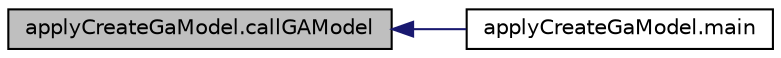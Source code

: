 digraph "applyCreateGaModel.callGAModel"
{
  edge [fontname="Helvetica",fontsize="10",labelfontname="Helvetica",labelfontsize="10"];
  node [fontname="Helvetica",fontsize="10",shape=record];
  rankdir="LR";
  Node5 [label="applyCreateGaModel.callGAModel",height=0.2,width=0.4,color="black", fillcolor="grey75", style="filled", fontcolor="black"];
  Node5 -> Node6 [dir="back",color="midnightblue",fontsize="10",style="solid",fontname="Helvetica"];
  Node6 [label="applyCreateGaModel.main",height=0.2,width=0.4,color="black", fillcolor="white", style="filled",URL="$namespaceapply_create_ga_model.html#a42e1c23c52dd14e09ed6ff6bb40a9011"];
}
